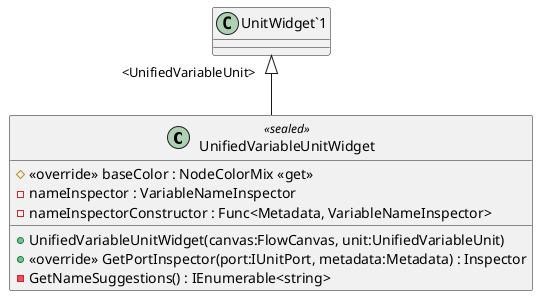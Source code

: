 @startuml
class UnifiedVariableUnitWidget <<sealed>> {
    + UnifiedVariableUnitWidget(canvas:FlowCanvas, unit:UnifiedVariableUnit)
    # <<override>> baseColor : NodeColorMix <<get>>
    - nameInspector : VariableNameInspector
    - nameInspectorConstructor : Func<Metadata, VariableNameInspector>
    + <<override>> GetPortInspector(port:IUnitPort, metadata:Metadata) : Inspector
    - GetNameSuggestions() : IEnumerable<string>
}
"UnitWidget`1" "<UnifiedVariableUnit>" <|-- UnifiedVariableUnitWidget
@enduml
